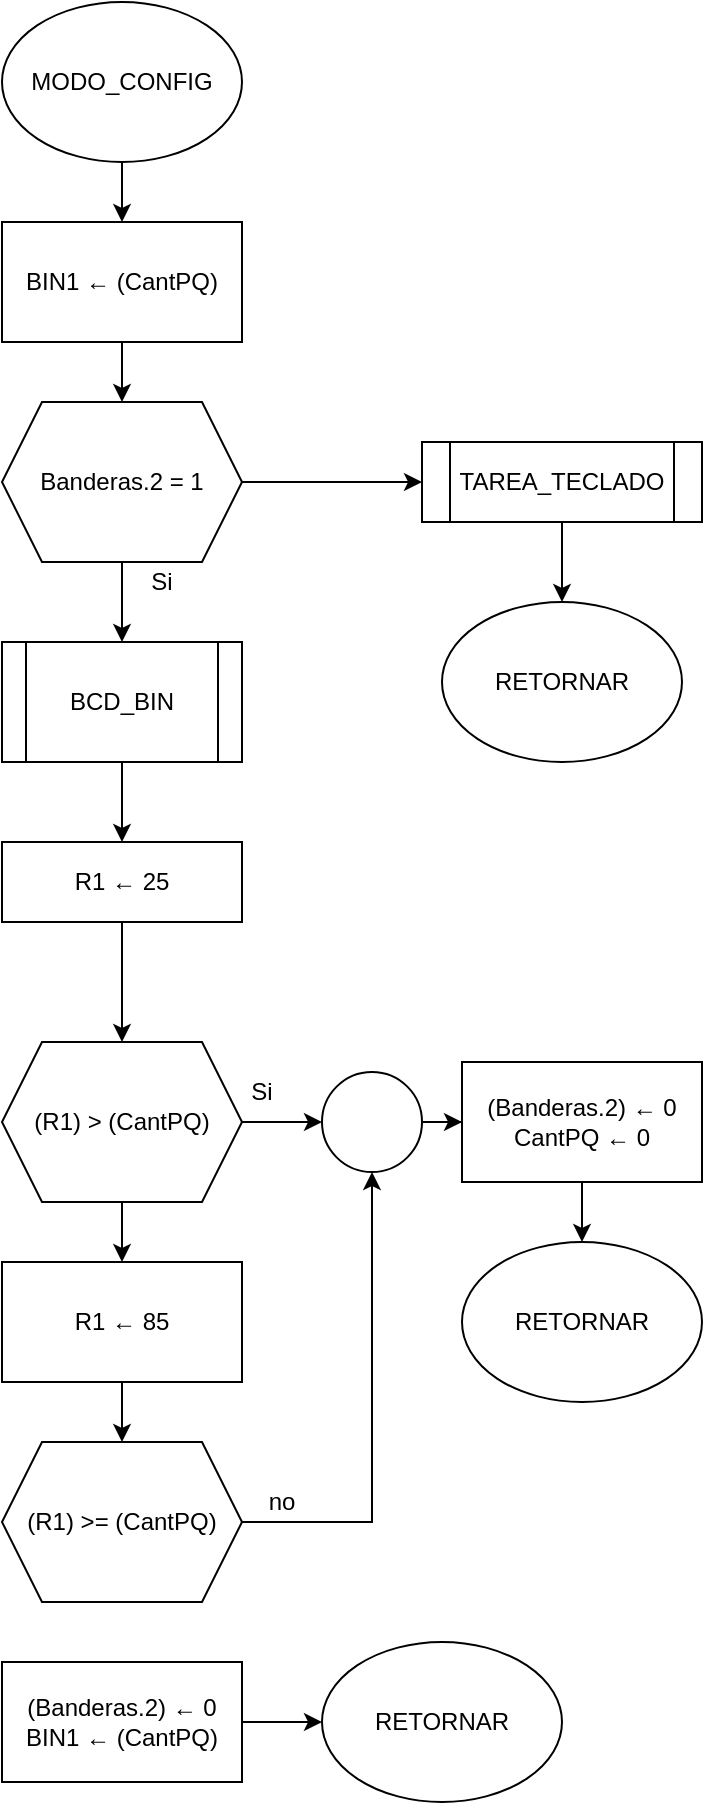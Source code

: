 <mxfile version="14.3.1" type="device"><diagram id="v_B2a4LVQ-e_9Bn1CHCb" name="Page-1"><mxGraphModel dx="1127" dy="815" grid="1" gridSize="10" guides="1" tooltips="1" connect="1" arrows="1" fold="1" page="1" pageScale="1" pageWidth="850" pageHeight="1100" math="0" shadow="0"><root><mxCell id="0"/><mxCell id="1" parent="0"/><mxCell id="qHrX86uciEwpqfJYE2G6-3" value="" style="edgeStyle=orthogonalEdgeStyle;rounded=0;orthogonalLoop=1;jettySize=auto;html=1;" edge="1" parent="1" source="qHrX86uciEwpqfJYE2G6-1" target="qHrX86uciEwpqfJYE2G6-2"><mxGeometry relative="1" as="geometry"/></mxCell><mxCell id="qHrX86uciEwpqfJYE2G6-1" value="MODO_CONFIG" style="ellipse;whiteSpace=wrap;html=1;" vertex="1" parent="1"><mxGeometry x="110" y="150" width="120" height="80" as="geometry"/></mxCell><mxCell id="qHrX86uciEwpqfJYE2G6-5" value="" style="edgeStyle=orthogonalEdgeStyle;rounded=0;orthogonalLoop=1;jettySize=auto;html=1;" edge="1" parent="1" source="qHrX86uciEwpqfJYE2G6-2" target="qHrX86uciEwpqfJYE2G6-4"><mxGeometry relative="1" as="geometry"/></mxCell><mxCell id="qHrX86uciEwpqfJYE2G6-2" value="&lt;div&gt;BIN1 ← (CantPQ)&lt;/div&gt;" style="whiteSpace=wrap;html=1;" vertex="1" parent="1"><mxGeometry x="110" y="260" width="120" height="60" as="geometry"/></mxCell><mxCell id="qHrX86uciEwpqfJYE2G6-9" value="" style="edgeStyle=orthogonalEdgeStyle;rounded=0;orthogonalLoop=1;jettySize=auto;html=1;" edge="1" parent="1" source="qHrX86uciEwpqfJYE2G6-4" target="qHrX86uciEwpqfJYE2G6-8"><mxGeometry relative="1" as="geometry"/></mxCell><mxCell id="qHrX86uciEwpqfJYE2G6-15" value="" style="edgeStyle=orthogonalEdgeStyle;rounded=0;orthogonalLoop=1;jettySize=auto;html=1;" edge="1" parent="1" source="qHrX86uciEwpqfJYE2G6-4" target="qHrX86uciEwpqfJYE2G6-14"><mxGeometry relative="1" as="geometry"/></mxCell><mxCell id="qHrX86uciEwpqfJYE2G6-4" value="Banderas.2 = 1" style="shape=hexagon;perimeter=hexagonPerimeter2;whiteSpace=wrap;html=1;fixedSize=1;" vertex="1" parent="1"><mxGeometry x="110" y="350" width="120" height="80" as="geometry"/></mxCell><mxCell id="qHrX86uciEwpqfJYE2G6-11" value="" style="edgeStyle=orthogonalEdgeStyle;rounded=0;orthogonalLoop=1;jettySize=auto;html=1;" edge="1" parent="1" source="qHrX86uciEwpqfJYE2G6-8" target="qHrX86uciEwpqfJYE2G6-10"><mxGeometry relative="1" as="geometry"/></mxCell><mxCell id="qHrX86uciEwpqfJYE2G6-8" value="TAREA_TECLADO" style="shape=process;whiteSpace=wrap;html=1;backgroundOutline=1;" vertex="1" parent="1"><mxGeometry x="320" y="370" width="140" height="40" as="geometry"/></mxCell><mxCell id="qHrX86uciEwpqfJYE2G6-10" value="RETORNAR" style="ellipse;whiteSpace=wrap;html=1;" vertex="1" parent="1"><mxGeometry x="330" y="450" width="120" height="80" as="geometry"/></mxCell><mxCell id="qHrX86uciEwpqfJYE2G6-17" value="" style="edgeStyle=orthogonalEdgeStyle;rounded=0;orthogonalLoop=1;jettySize=auto;html=1;" edge="1" parent="1" source="qHrX86uciEwpqfJYE2G6-14" target="qHrX86uciEwpqfJYE2G6-16"><mxGeometry relative="1" as="geometry"/></mxCell><mxCell id="qHrX86uciEwpqfJYE2G6-14" value="BCD_BIN" style="shape=process;whiteSpace=wrap;html=1;backgroundOutline=1;" vertex="1" parent="1"><mxGeometry x="110" y="470" width="120" height="60" as="geometry"/></mxCell><mxCell id="qHrX86uciEwpqfJYE2G6-20" value="" style="edgeStyle=orthogonalEdgeStyle;rounded=0;orthogonalLoop=1;jettySize=auto;html=1;" edge="1" parent="1" source="qHrX86uciEwpqfJYE2G6-16" target="qHrX86uciEwpqfJYE2G6-19"><mxGeometry relative="1" as="geometry"/></mxCell><mxCell id="qHrX86uciEwpqfJYE2G6-16" value="&lt;div&gt;R1 ← 25&lt;/div&gt;" style="whiteSpace=wrap;html=1;" vertex="1" parent="1"><mxGeometry x="110" y="570" width="120" height="40" as="geometry"/></mxCell><mxCell id="qHrX86uciEwpqfJYE2G6-18" value="Si" style="text;html=1;strokeColor=none;fillColor=none;align=center;verticalAlign=middle;whiteSpace=wrap;rounded=0;" vertex="1" parent="1"><mxGeometry x="170" y="430" width="40" height="20" as="geometry"/></mxCell><mxCell id="qHrX86uciEwpqfJYE2G6-27" value="" style="edgeStyle=orthogonalEdgeStyle;rounded=0;orthogonalLoop=1;jettySize=auto;html=1;" edge="1" parent="1" source="qHrX86uciEwpqfJYE2G6-19" target="qHrX86uciEwpqfJYE2G6-26"><mxGeometry relative="1" as="geometry"/></mxCell><mxCell id="qHrX86uciEwpqfJYE2G6-32" value="" style="edgeStyle=orthogonalEdgeStyle;rounded=0;orthogonalLoop=1;jettySize=auto;html=1;" edge="1" parent="1" source="qHrX86uciEwpqfJYE2G6-19" target="qHrX86uciEwpqfJYE2G6-30"><mxGeometry relative="1" as="geometry"/></mxCell><mxCell id="qHrX86uciEwpqfJYE2G6-19" value="(R1) &amp;gt; (CantPQ)" style="shape=hexagon;perimeter=hexagonPerimeter2;whiteSpace=wrap;html=1;fixedSize=1;" vertex="1" parent="1"><mxGeometry x="110" y="670" width="120" height="80" as="geometry"/></mxCell><mxCell id="qHrX86uciEwpqfJYE2G6-25" value="" style="edgeStyle=orthogonalEdgeStyle;rounded=0;orthogonalLoop=1;jettySize=auto;html=1;" edge="1" parent="1" source="qHrX86uciEwpqfJYE2G6-21" target="qHrX86uciEwpqfJYE2G6-24"><mxGeometry relative="1" as="geometry"/></mxCell><mxCell id="qHrX86uciEwpqfJYE2G6-21" value="&lt;div&gt;(Banderas.2) ← 0&lt;/div&gt;&lt;div&gt;CantPQ ← 0&lt;br&gt;&lt;/div&gt;" style="whiteSpace=wrap;html=1;" vertex="1" parent="1"><mxGeometry x="340" y="680" width="120" height="60" as="geometry"/></mxCell><mxCell id="qHrX86uciEwpqfJYE2G6-23" value="Si" style="text;html=1;strokeColor=none;fillColor=none;align=center;verticalAlign=middle;whiteSpace=wrap;rounded=0;" vertex="1" parent="1"><mxGeometry x="220" y="685" width="40" height="20" as="geometry"/></mxCell><mxCell id="qHrX86uciEwpqfJYE2G6-24" value="RETORNAR" style="ellipse;whiteSpace=wrap;html=1;" vertex="1" parent="1"><mxGeometry x="340" y="770" width="120" height="80" as="geometry"/></mxCell><mxCell id="qHrX86uciEwpqfJYE2G6-29" value="" style="edgeStyle=orthogonalEdgeStyle;rounded=0;orthogonalLoop=1;jettySize=auto;html=1;" edge="1" parent="1" source="qHrX86uciEwpqfJYE2G6-26" target="qHrX86uciEwpqfJYE2G6-28"><mxGeometry relative="1" as="geometry"/></mxCell><mxCell id="qHrX86uciEwpqfJYE2G6-26" value="R1 ← 85" style="whiteSpace=wrap;html=1;" vertex="1" parent="1"><mxGeometry x="110" y="780" width="120" height="60" as="geometry"/></mxCell><mxCell id="qHrX86uciEwpqfJYE2G6-31" style="edgeStyle=orthogonalEdgeStyle;rounded=0;orthogonalLoop=1;jettySize=auto;html=1;entryX=0.5;entryY=1;entryDx=0;entryDy=0;" edge="1" parent="1" source="qHrX86uciEwpqfJYE2G6-28" target="qHrX86uciEwpqfJYE2G6-30"><mxGeometry relative="1" as="geometry"/></mxCell><mxCell id="qHrX86uciEwpqfJYE2G6-28" value="(R1) &amp;gt;= (CantPQ) " style="shape=hexagon;perimeter=hexagonPerimeter2;whiteSpace=wrap;html=1;fixedSize=1;" vertex="1" parent="1"><mxGeometry x="110" y="870" width="120" height="80" as="geometry"/></mxCell><mxCell id="qHrX86uciEwpqfJYE2G6-34" value="" style="edgeStyle=orthogonalEdgeStyle;rounded=0;orthogonalLoop=1;jettySize=auto;html=1;" edge="1" parent="1" source="qHrX86uciEwpqfJYE2G6-30" target="qHrX86uciEwpqfJYE2G6-21"><mxGeometry relative="1" as="geometry"/></mxCell><mxCell id="qHrX86uciEwpqfJYE2G6-30" value="" style="ellipse;whiteSpace=wrap;html=1;aspect=fixed;" vertex="1" parent="1"><mxGeometry x="270" y="685" width="50" height="50" as="geometry"/></mxCell><mxCell id="qHrX86uciEwpqfJYE2G6-35" value="no" style="text;html=1;strokeColor=none;fillColor=none;align=center;verticalAlign=middle;whiteSpace=wrap;rounded=0;" vertex="1" parent="1"><mxGeometry x="230" y="890" width="40" height="20" as="geometry"/></mxCell><mxCell id="qHrX86uciEwpqfJYE2G6-38" value="" style="edgeStyle=orthogonalEdgeStyle;rounded=0;orthogonalLoop=1;jettySize=auto;html=1;" edge="1" parent="1" source="qHrX86uciEwpqfJYE2G6-36" target="qHrX86uciEwpqfJYE2G6-37"><mxGeometry relative="1" as="geometry"/></mxCell><mxCell id="qHrX86uciEwpqfJYE2G6-36" value="&lt;div&gt;(Banderas.2) ← 0&lt;/div&gt;&lt;div&gt;BIN1 ← (CantPQ)&lt;br&gt;&lt;/div&gt;" style="whiteSpace=wrap;html=1;" vertex="1" parent="1"><mxGeometry x="110" y="980" width="120" height="60" as="geometry"/></mxCell><mxCell id="qHrX86uciEwpqfJYE2G6-37" value="RETORNAR" style="ellipse;whiteSpace=wrap;html=1;" vertex="1" parent="1"><mxGeometry x="270" y="970" width="120" height="80" as="geometry"/></mxCell></root></mxGraphModel></diagram></mxfile>